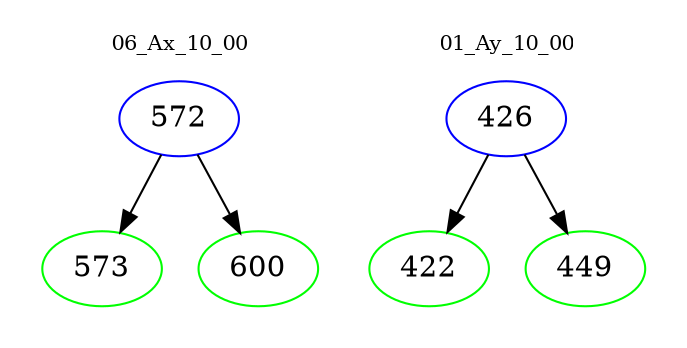 digraph{
subgraph cluster_0 {
color = white
label = "06_Ax_10_00";
fontsize=10;
T0_572 [label="572", color="blue"]
T0_572 -> T0_573 [color="black"]
T0_573 [label="573", color="green"]
T0_572 -> T0_600 [color="black"]
T0_600 [label="600", color="green"]
}
subgraph cluster_1 {
color = white
label = "01_Ay_10_00";
fontsize=10;
T1_426 [label="426", color="blue"]
T1_426 -> T1_422 [color="black"]
T1_422 [label="422", color="green"]
T1_426 -> T1_449 [color="black"]
T1_449 [label="449", color="green"]
}
}
